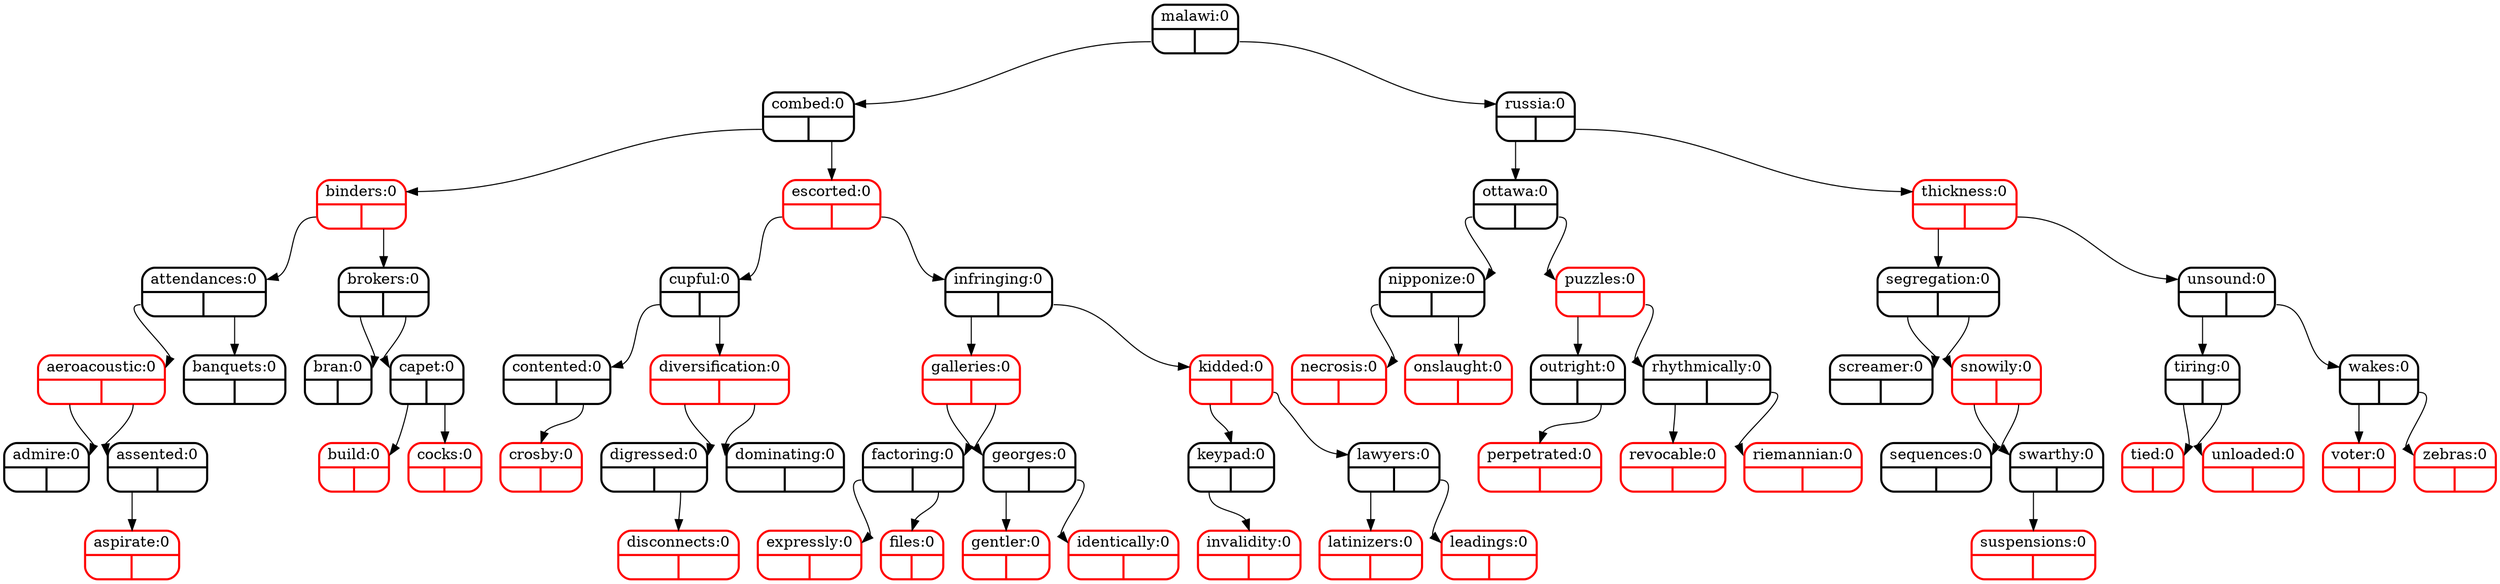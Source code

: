 digraph tree {
node [shape = Mrecord, penwidth = 2];
"malawi"[label="{<f0>malawi:0|{<f1>|<f2>}}"color=black];
"combed"[label="{<f0>combed:0|{<f1>|<f2>}}"color=black];
"binders"[label="{<f0>binders:0|{<f1>|<f2>}}"color=red];
"attendances"[label="{<f0>attendances:0|{<f1>|<f2>}}"color=black];
"aeroacoustic"[label="{<f0>aeroacoustic:0|{<f1>|<f2>}}"color=red];
"admire"[label="{<f0>admire:0|{<f1>|<f2>}}"color=black];
"aeroacoustic":f1 -> "admire":f0;
"assented"[label="{<f0>assented:0|{<f1>|<f2>}}"color=black];
"aspirate"[label="{<f0>aspirate:0|{<f1>|<f2>}}"color=red];
"assented":f1 -> "aspirate":f0;
"aeroacoustic":f2 -> "assented":f0;
"attendances":f1 -> "aeroacoustic":f0;
"banquets"[label="{<f0>banquets:0|{<f1>|<f2>}}"color=black];
"attendances":f2 -> "banquets":f0;
"binders":f1 -> "attendances":f0;
"brokers"[label="{<f0>brokers:0|{<f1>|<f2>}}"color=black];
"bran"[label="{<f0>bran:0|{<f1>|<f2>}}"color=black];
"brokers":f1 -> "bran":f0;
"capet"[label="{<f0>capet:0|{<f1>|<f2>}}"color=black];
"build"[label="{<f0>build:0|{<f1>|<f2>}}"color=red];
"capet":f1 -> "build":f0;
"cocks"[label="{<f0>cocks:0|{<f1>|<f2>}}"color=red];
"capet":f2 -> "cocks":f0;
"brokers":f2 -> "capet":f0;
"binders":f2 -> "brokers":f0;
"combed":f1 -> "binders":f0;
"escorted"[label="{<f0>escorted:0|{<f1>|<f2>}}"color=red];
"cupful"[label="{<f0>cupful:0|{<f1>|<f2>}}"color=black];
"contented"[label="{<f0>contented:0|{<f1>|<f2>}}"color=black];
"crosby"[label="{<f0>crosby:0|{<f1>|<f2>}}"color=red];
"contented":f2 -> "crosby":f0;
"cupful":f1 -> "contented":f0;
"diversification"[label="{<f0>diversification:0|{<f1>|<f2>}}"color=red];
"digressed"[label="{<f0>digressed:0|{<f1>|<f2>}}"color=black];
"disconnects"[label="{<f0>disconnects:0|{<f1>|<f2>}}"color=red];
"digressed":f2 -> "disconnects":f0;
"diversification":f1 -> "digressed":f0;
"dominating"[label="{<f0>dominating:0|{<f1>|<f2>}}"color=black];
"diversification":f2 -> "dominating":f0;
"cupful":f2 -> "diversification":f0;
"escorted":f1 -> "cupful":f0;
"infringing"[label="{<f0>infringing:0|{<f1>|<f2>}}"color=black];
"galleries"[label="{<f0>galleries:0|{<f1>|<f2>}}"color=red];
"factoring"[label="{<f0>factoring:0|{<f1>|<f2>}}"color=black];
"expressly"[label="{<f0>expressly:0|{<f1>|<f2>}}"color=red];
"factoring":f1 -> "expressly":f0;
"files"[label="{<f0>files:0|{<f1>|<f2>}}"color=red];
"factoring":f2 -> "files":f0;
"galleries":f1 -> "factoring":f0;
"georges"[label="{<f0>georges:0|{<f1>|<f2>}}"color=black];
"gentler"[label="{<f0>gentler:0|{<f1>|<f2>}}"color=red];
"georges":f1 -> "gentler":f0;
"identically"[label="{<f0>identically:0|{<f1>|<f2>}}"color=red];
"georges":f2 -> "identically":f0;
"galleries":f2 -> "georges":f0;
"infringing":f1 -> "galleries":f0;
"kidded"[label="{<f0>kidded:0|{<f1>|<f2>}}"color=red];
"keypad"[label="{<f0>keypad:0|{<f1>|<f2>}}"color=black];
"invalidity"[label="{<f0>invalidity:0|{<f1>|<f2>}}"color=red];
"keypad":f1 -> "invalidity":f0;
"kidded":f1 -> "keypad":f0;
"lawyers"[label="{<f0>lawyers:0|{<f1>|<f2>}}"color=black];
"latinizers"[label="{<f0>latinizers:0|{<f1>|<f2>}}"color=red];
"lawyers":f1 -> "latinizers":f0;
"leadings"[label="{<f0>leadings:0|{<f1>|<f2>}}"color=red];
"lawyers":f2 -> "leadings":f0;
"kidded":f2 -> "lawyers":f0;
"infringing":f2 -> "kidded":f0;
"escorted":f2 -> "infringing":f0;
"combed":f2 -> "escorted":f0;
"malawi":f1 -> "combed":f0;
"russia"[label="{<f0>russia:0|{<f1>|<f2>}}"color=black];
"ottawa"[label="{<f0>ottawa:0|{<f1>|<f2>}}"color=black];
"nipponize"[label="{<f0>nipponize:0|{<f1>|<f2>}}"color=black];
"necrosis"[label="{<f0>necrosis:0|{<f1>|<f2>}}"color=red];
"nipponize":f1 -> "necrosis":f0;
"onslaught"[label="{<f0>onslaught:0|{<f1>|<f2>}}"color=red];
"nipponize":f2 -> "onslaught":f0;
"ottawa":f1 -> "nipponize":f0;
"puzzles"[label="{<f0>puzzles:0|{<f1>|<f2>}}"color=red];
"outright"[label="{<f0>outright:0|{<f1>|<f2>}}"color=black];
"perpetrated"[label="{<f0>perpetrated:0|{<f1>|<f2>}}"color=red];
"outright":f2 -> "perpetrated":f0;
"puzzles":f1 -> "outright":f0;
"rhythmically"[label="{<f0>rhythmically:0|{<f1>|<f2>}}"color=black];
"revocable"[label="{<f0>revocable:0|{<f1>|<f2>}}"color=red];
"rhythmically":f1 -> "revocable":f0;
"riemannian"[label="{<f0>riemannian:0|{<f1>|<f2>}}"color=red];
"rhythmically":f2 -> "riemannian":f0;
"puzzles":f2 -> "rhythmically":f0;
"ottawa":f2 -> "puzzles":f0;
"russia":f1 -> "ottawa":f0;
"thickness"[label="{<f0>thickness:0|{<f1>|<f2>}}"color=red];
"segregation"[label="{<f0>segregation:0|{<f1>|<f2>}}"color=black];
"screamer"[label="{<f0>screamer:0|{<f1>|<f2>}}"color=black];
"segregation":f1 -> "screamer":f0;
"snowily"[label="{<f0>snowily:0|{<f1>|<f2>}}"color=red];
"sequences"[label="{<f0>sequences:0|{<f1>|<f2>}}"color=black];
"snowily":f1 -> "sequences":f0;
"swarthy"[label="{<f0>swarthy:0|{<f1>|<f2>}}"color=black];
"suspensions"[label="{<f0>suspensions:0|{<f1>|<f2>}}"color=red];
"swarthy":f1 -> "suspensions":f0;
"snowily":f2 -> "swarthy":f0;
"segregation":f2 -> "snowily":f0;
"thickness":f1 -> "segregation":f0;
"unsound"[label="{<f0>unsound:0|{<f1>|<f2>}}"color=black];
"tiring"[label="{<f0>tiring:0|{<f1>|<f2>}}"color=black];
"tied"[label="{<f0>tied:0|{<f1>|<f2>}}"color=red];
"tiring":f1 -> "tied":f0;
"unloaded"[label="{<f0>unloaded:0|{<f1>|<f2>}}"color=red];
"tiring":f2 -> "unloaded":f0;
"unsound":f1 -> "tiring":f0;
"wakes"[label="{<f0>wakes:0|{<f1>|<f2>}}"color=black];
"voter"[label="{<f0>voter:0|{<f1>|<f2>}}"color=red];
"wakes":f1 -> "voter":f0;
"zebras"[label="{<f0>zebras:0|{<f1>|<f2>}}"color=red];
"wakes":f2 -> "zebras":f0;
"unsound":f2 -> "wakes":f0;
"thickness":f2 -> "unsound":f0;
"russia":f2 -> "thickness":f0;
"malawi":f2 -> "russia":f0;
}
